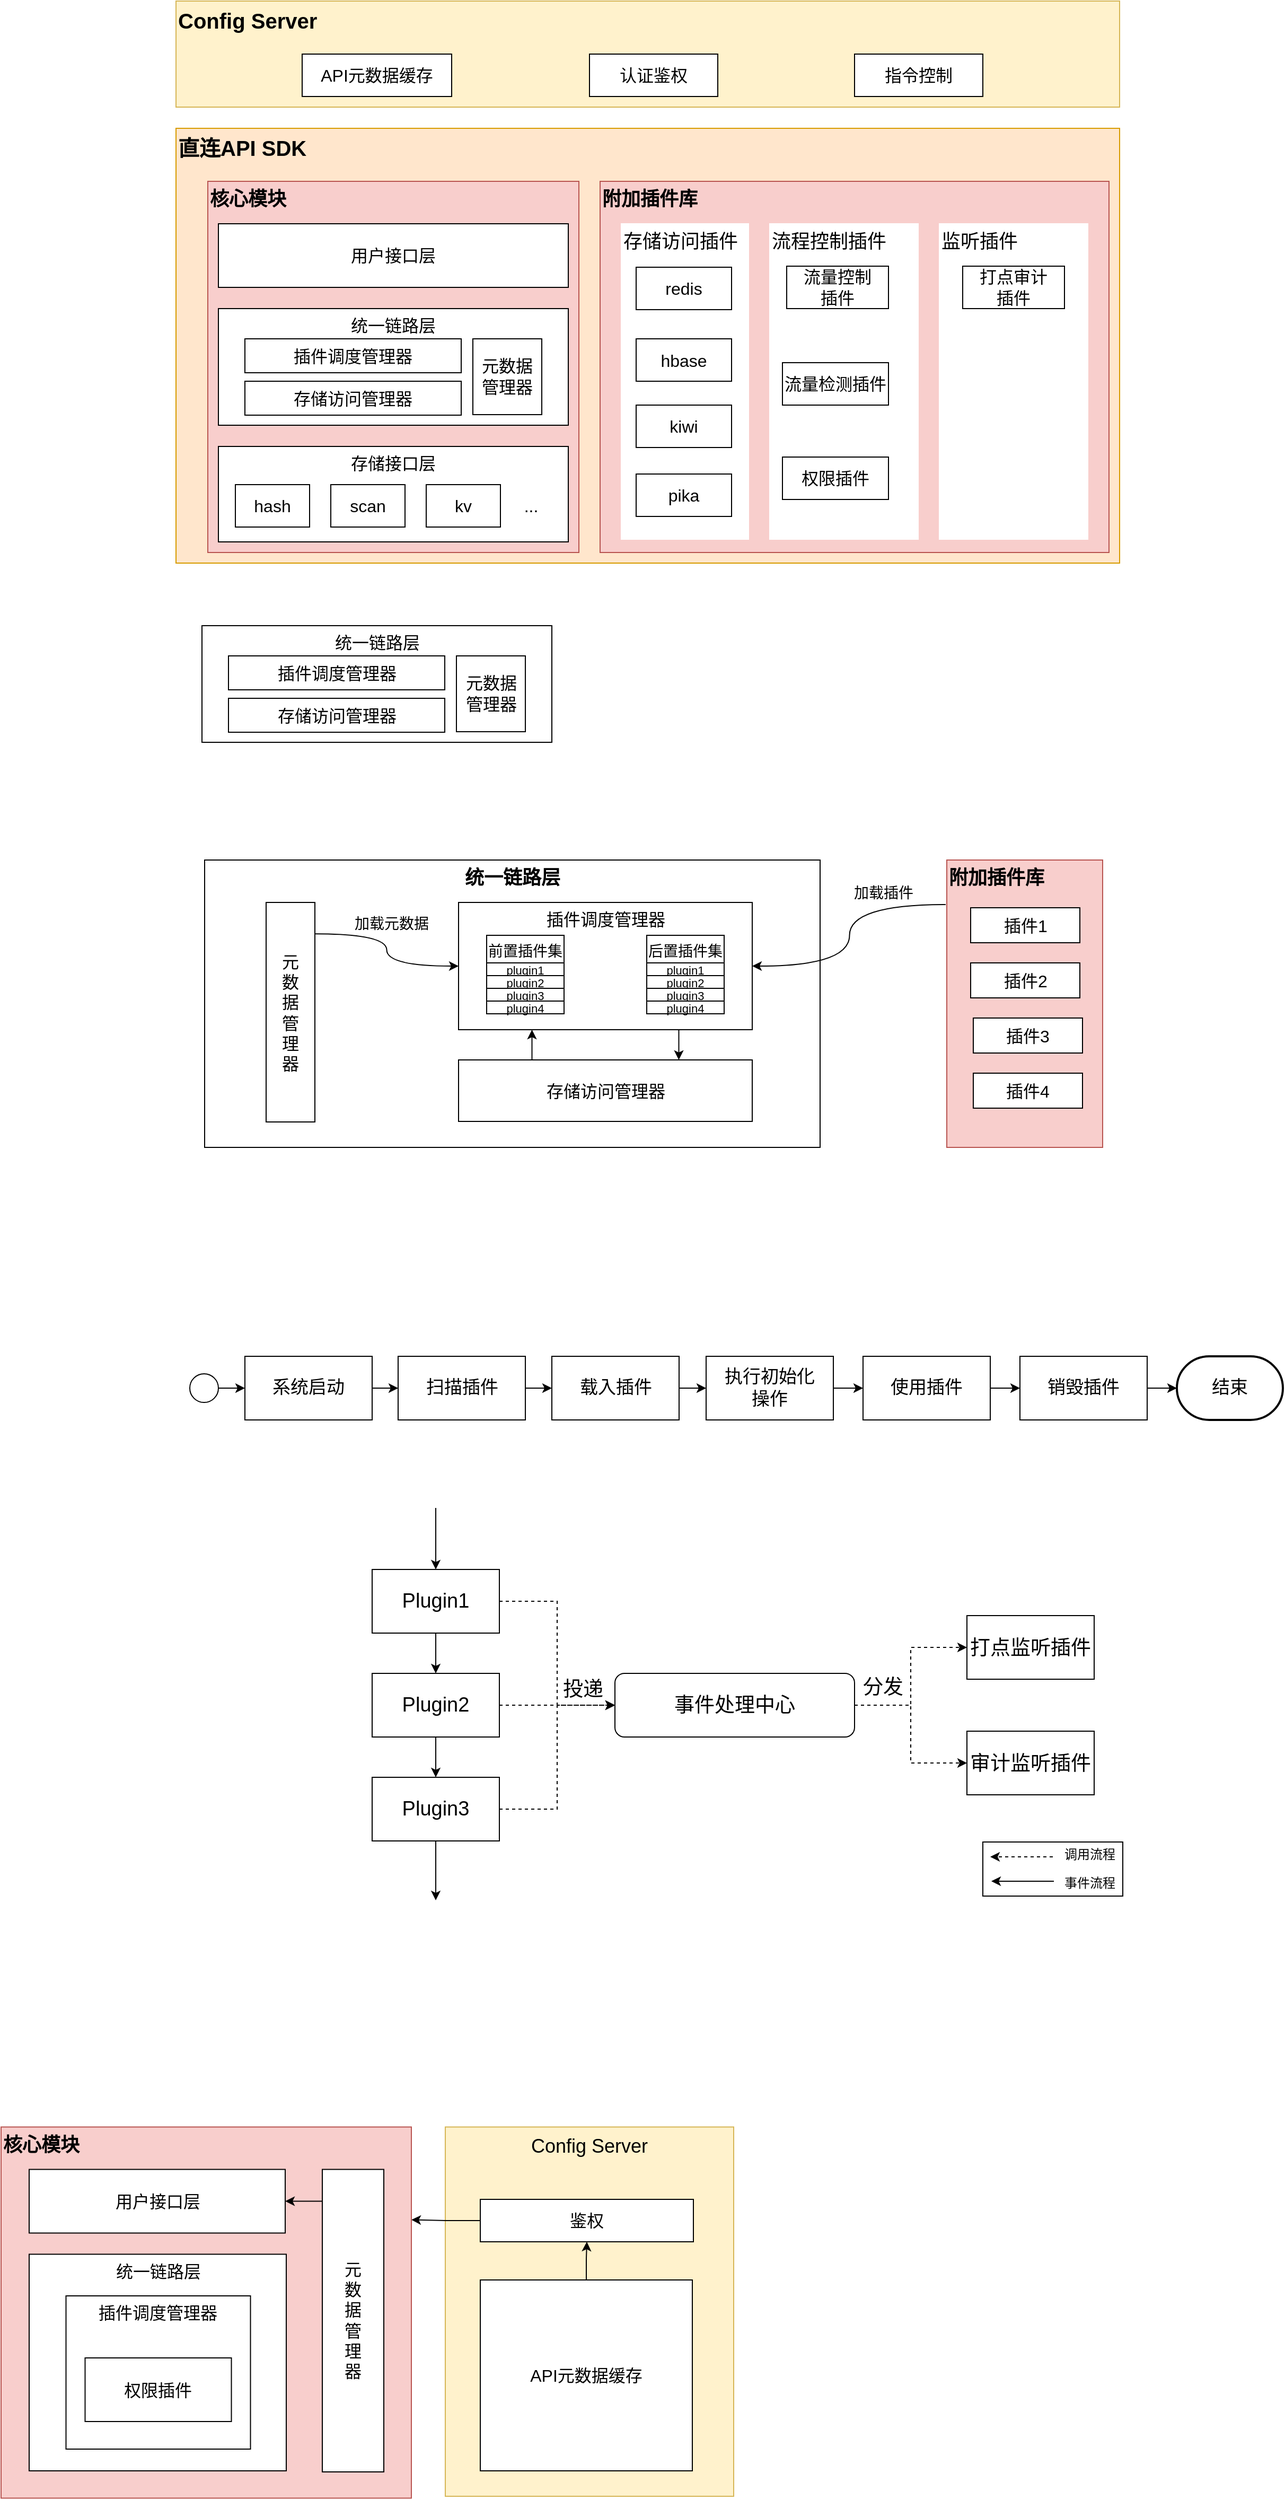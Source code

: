 <mxfile version="17.4.6" type="github">
  <diagram id="GQeWL2nTSIG87tDZNMUT" name="Page-1">
    <mxGraphModel dx="1698" dy="769" grid="0" gridSize="10" guides="1" tooltips="1" connect="1" arrows="1" fold="1" page="0" pageScale="1" pageWidth="827" pageHeight="1169" math="0" shadow="0">
      <root>
        <mxCell id="0" />
        <mxCell id="1" parent="0" />
        <mxCell id="g6kbwPgoMr0WFrOHUzp--1" value="&lt;font style=&quot;font-size: 20px&quot;&gt;&lt;b&gt;直连API SDK&lt;/b&gt;&lt;/font&gt;" style="rounded=0;whiteSpace=wrap;html=1;verticalAlign=top;align=left;fillColor=#ffe6cc;strokeColor=#d79b00;" parent="1" vertex="1">
          <mxGeometry x="3" y="249" width="890" height="410" as="geometry" />
        </mxCell>
        <mxCell id="KhDFo-M1c330gRiOqBZQ-3" value="附加插件库" style="rounded=0;whiteSpace=wrap;html=1;verticalAlign=top;align=left;fontSize=18;fontStyle=1;fillColor=#f8cecc;strokeColor=#b85450;" parent="1" vertex="1">
          <mxGeometry x="403" y="299" width="480" height="350" as="geometry" />
        </mxCell>
        <mxCell id="KhDFo-M1c330gRiOqBZQ-4" value="核心模块" style="rounded=0;whiteSpace=wrap;html=1;verticalAlign=top;align=left;fontSize=18;fontStyle=1;fillColor=#f8cecc;strokeColor=#b85450;" parent="1" vertex="1">
          <mxGeometry x="33" y="299" width="350" height="350" as="geometry" />
        </mxCell>
        <mxCell id="KhDFo-M1c330gRiOqBZQ-5" value="统一链路层" style="rounded=0;whiteSpace=wrap;html=1;verticalAlign=top;fontSize=16;" parent="1" vertex="1">
          <mxGeometry x="43" y="419" width="330" height="110" as="geometry" />
        </mxCell>
        <mxCell id="KhDFo-M1c330gRiOqBZQ-6" value="存储接口层" style="rounded=0;whiteSpace=wrap;html=1;fontSize=16;verticalAlign=top;" parent="1" vertex="1">
          <mxGeometry x="43" y="549" width="330" height="90" as="geometry" />
        </mxCell>
        <mxCell id="KhDFo-M1c330gRiOqBZQ-7" value="存储访问管理器" style="rounded=0;whiteSpace=wrap;html=1;fontSize=16;" parent="1" vertex="1">
          <mxGeometry x="68" y="487.5" width="204" height="32" as="geometry" />
        </mxCell>
        <mxCell id="KhDFo-M1c330gRiOqBZQ-11" value="用户接口层" style="rounded=0;whiteSpace=wrap;html=1;fontSize=16;" parent="1" vertex="1">
          <mxGeometry x="43" y="339" width="330" height="60" as="geometry" />
        </mxCell>
        <mxCell id="caog0tyJu0MzEItGIJM4-1" value="hash" style="rounded=0;whiteSpace=wrap;html=1;fontSize=16;" parent="1" vertex="1">
          <mxGeometry x="59" y="585" width="70" height="40" as="geometry" />
        </mxCell>
        <mxCell id="caog0tyJu0MzEItGIJM4-2" value="scan" style="rounded=0;whiteSpace=wrap;html=1;fontSize=16;" parent="1" vertex="1">
          <mxGeometry x="149" y="585" width="70" height="40" as="geometry" />
        </mxCell>
        <mxCell id="caog0tyJu0MzEItGIJM4-3" value="kv" style="rounded=0;whiteSpace=wrap;html=1;fontSize=16;" parent="1" vertex="1">
          <mxGeometry x="239" y="585" width="70" height="40" as="geometry" />
        </mxCell>
        <mxCell id="caog0tyJu0MzEItGIJM4-4" value="..." style="rounded=0;whiteSpace=wrap;html=1;fontSize=16;strokeColor=#FFFFFF;" parent="1" vertex="1">
          <mxGeometry x="313" y="585" width="50" height="40" as="geometry" />
        </mxCell>
        <mxCell id="caog0tyJu0MzEItGIJM4-6" value="流程控制插件" style="rounded=0;whiteSpace=wrap;html=1;fontSize=18;strokeColor=#FFFFFF;verticalAlign=top;align=left;" parent="1" vertex="1">
          <mxGeometry x="563" y="339" width="140" height="297.5" as="geometry" />
        </mxCell>
        <mxCell id="KhDFo-M1c330gRiOqBZQ-16" value="权限插件" style="rounded=0;whiteSpace=wrap;html=1;fontSize=16;" parent="1" vertex="1">
          <mxGeometry x="575" y="559" width="100" height="40" as="geometry" />
        </mxCell>
        <mxCell id="KhDFo-M1c330gRiOqBZQ-20" value="流量检测插件" style="rounded=0;whiteSpace=wrap;html=1;fontSize=16;" parent="1" vertex="1">
          <mxGeometry x="575" y="470" width="100" height="40" as="geometry" />
        </mxCell>
        <mxCell id="caog0tyJu0MzEItGIJM4-9" value="存储访问插件" style="rounded=0;whiteSpace=wrap;html=1;fontSize=18;strokeColor=#FFFFFF;verticalAlign=top;align=left;" parent="1" vertex="1">
          <mxGeometry x="423" y="339" width="120" height="297.5" as="geometry" />
        </mxCell>
        <mxCell id="KhDFo-M1c330gRiOqBZQ-12" value="redis" style="rounded=0;whiteSpace=wrap;html=1;fontSize=16;" parent="1" vertex="1">
          <mxGeometry x="437" y="380" width="90" height="40" as="geometry" />
        </mxCell>
        <mxCell id="KhDFo-M1c330gRiOqBZQ-13" value="hbase" style="rounded=0;whiteSpace=wrap;html=1;fontSize=16;" parent="1" vertex="1">
          <mxGeometry x="437" y="447.5" width="90" height="40" as="geometry" />
        </mxCell>
        <mxCell id="KhDFo-M1c330gRiOqBZQ-14" value="kiwi" style="rounded=0;whiteSpace=wrap;html=1;fontSize=16;" parent="1" vertex="1">
          <mxGeometry x="437" y="510" width="90" height="40" as="geometry" />
        </mxCell>
        <mxCell id="KhDFo-M1c330gRiOqBZQ-15" value="pika" style="rounded=0;whiteSpace=wrap;html=1;fontSize=16;" parent="1" vertex="1">
          <mxGeometry x="437" y="575" width="90" height="40" as="geometry" />
        </mxCell>
        <mxCell id="caog0tyJu0MzEItGIJM4-10" value="插件调度管理器" style="rounded=0;whiteSpace=wrap;html=1;fontSize=16;" parent="1" vertex="1">
          <mxGeometry x="68" y="447.5" width="204" height="32" as="geometry" />
        </mxCell>
        <mxCell id="CGGrDUPs-Wo5I1myl7fO-1" value="元数据&lt;br&gt;管理器" style="rounded=0;whiteSpace=wrap;html=1;fontSize=16;" parent="1" vertex="1">
          <mxGeometry x="283" y="447.5" width="65" height="71.5" as="geometry" />
        </mxCell>
        <mxCell id="CGGrDUPs-Wo5I1myl7fO-2" value="监听插件" style="rounded=0;whiteSpace=wrap;html=1;fontSize=18;strokeColor=#FFFFFF;verticalAlign=top;align=left;" parent="1" vertex="1">
          <mxGeometry x="723" y="339" width="140" height="297.5" as="geometry" />
        </mxCell>
        <mxCell id="KhDFo-M1c330gRiOqBZQ-17" value="流量控制&lt;br&gt;插件" style="rounded=0;whiteSpace=wrap;html=1;fontSize=16;" parent="1" vertex="1">
          <mxGeometry x="579" y="379" width="96" height="40" as="geometry" />
        </mxCell>
        <mxCell id="caog0tyJu0MzEItGIJM4-5" value="打点审计&lt;br&gt;插件" style="rounded=0;whiteSpace=wrap;html=1;fontSize=16;" parent="1" vertex="1">
          <mxGeometry x="745" y="379" width="96" height="40" as="geometry" />
        </mxCell>
        <mxCell id="g6kbwPgoMr0WFrOHUzp--2" value="&lt;b&gt;Config Server&lt;/b&gt;" style="rounded=0;whiteSpace=wrap;html=1;fontSize=20;verticalAlign=top;align=left;fillColor=#fff2cc;strokeColor=#d6b656;" parent="1" vertex="1">
          <mxGeometry x="3" y="129" width="890" height="100" as="geometry" />
        </mxCell>
        <mxCell id="g6kbwPgoMr0WFrOHUzp--3" value="API元数据缓存" style="rounded=0;whiteSpace=wrap;html=1;fontSize=16;" parent="1" vertex="1">
          <mxGeometry x="122" y="179" width="141" height="40" as="geometry" />
        </mxCell>
        <mxCell id="g6kbwPgoMr0WFrOHUzp--4" value="认证鉴权" style="rounded=0;whiteSpace=wrap;html=1;fontSize=16;" parent="1" vertex="1">
          <mxGeometry x="393" y="179" width="121" height="40" as="geometry" />
        </mxCell>
        <mxCell id="g6kbwPgoMr0WFrOHUzp--5" value="指令控制" style="rounded=0;whiteSpace=wrap;html=1;fontSize=16;" parent="1" vertex="1">
          <mxGeometry x="643" y="179" width="121" height="40" as="geometry" />
        </mxCell>
        <mxCell id="g4aInVaGI_5vyMNu5kUT-1" value="统一链路层" style="rounded=0;whiteSpace=wrap;html=1;verticalAlign=top;fontSize=16;" parent="1" vertex="1">
          <mxGeometry x="27.5" y="718" width="330" height="110" as="geometry" />
        </mxCell>
        <mxCell id="g4aInVaGI_5vyMNu5kUT-2" value="存储访问管理器" style="rounded=0;whiteSpace=wrap;html=1;fontSize=16;" parent="1" vertex="1">
          <mxGeometry x="52.5" y="786.5" width="204" height="32" as="geometry" />
        </mxCell>
        <mxCell id="g4aInVaGI_5vyMNu5kUT-3" value="插件调度管理器" style="rounded=0;whiteSpace=wrap;html=1;fontSize=16;" parent="1" vertex="1">
          <mxGeometry x="52.5" y="746.5" width="204" height="32" as="geometry" />
        </mxCell>
        <mxCell id="g4aInVaGI_5vyMNu5kUT-4" value="元数据&lt;br&gt;管理器" style="rounded=0;whiteSpace=wrap;html=1;fontSize=16;" parent="1" vertex="1">
          <mxGeometry x="267.5" y="746.5" width="65" height="71.5" as="geometry" />
        </mxCell>
        <mxCell id="g4aInVaGI_5vyMNu5kUT-5" value="&lt;font style=&quot;font-size: 18px&quot;&gt;&lt;b&gt;统一链路层&lt;/b&gt;&lt;/font&gt;" style="rounded=0;whiteSpace=wrap;html=1;verticalAlign=top;fontSize=16;" parent="1" vertex="1">
          <mxGeometry x="30" y="939" width="580.5" height="271" as="geometry" />
        </mxCell>
        <mxCell id="g4aInVaGI_5vyMNu5kUT-21" style="edgeStyle=orthogonalEdgeStyle;curved=1;rounded=0;orthogonalLoop=1;jettySize=auto;html=1;exitX=0.25;exitY=0;exitDx=0;exitDy=0;entryX=0.25;entryY=1;entryDx=0;entryDy=0;" parent="1" source="g4aInVaGI_5vyMNu5kUT-6" target="g4aInVaGI_5vyMNu5kUT-7" edge="1">
          <mxGeometry relative="1" as="geometry" />
        </mxCell>
        <mxCell id="g4aInVaGI_5vyMNu5kUT-6" value="存储访问管理器" style="rounded=0;whiteSpace=wrap;html=1;fontSize=16;" parent="1" vertex="1">
          <mxGeometry x="269.5" y="1127.5" width="277" height="58" as="geometry" />
        </mxCell>
        <mxCell id="g4aInVaGI_5vyMNu5kUT-20" style="edgeStyle=orthogonalEdgeStyle;curved=1;rounded=0;orthogonalLoop=1;jettySize=auto;html=1;exitX=0.75;exitY=1;exitDx=0;exitDy=0;entryX=0.75;entryY=0;entryDx=0;entryDy=0;" parent="1" source="g4aInVaGI_5vyMNu5kUT-7" target="g4aInVaGI_5vyMNu5kUT-6" edge="1">
          <mxGeometry relative="1" as="geometry" />
        </mxCell>
        <mxCell id="g4aInVaGI_5vyMNu5kUT-7" value="插件调度管理器" style="rounded=0;whiteSpace=wrap;html=1;fontSize=16;verticalAlign=top;" parent="1" vertex="1">
          <mxGeometry x="269.5" y="979" width="277" height="120" as="geometry" />
        </mxCell>
        <mxCell id="g4aInVaGI_5vyMNu5kUT-23" style="edgeStyle=orthogonalEdgeStyle;curved=1;rounded=0;orthogonalLoop=1;jettySize=auto;html=1;exitX=1;exitY=0.143;exitDx=0;exitDy=0;entryX=0;entryY=0.5;entryDx=0;entryDy=0;exitPerimeter=0;" parent="1" source="g4aInVaGI_5vyMNu5kUT-8" target="g4aInVaGI_5vyMNu5kUT-7" edge="1">
          <mxGeometry relative="1" as="geometry" />
        </mxCell>
        <mxCell id="g4aInVaGI_5vyMNu5kUT-25" value="加载元数据" style="edgeLabel;html=1;align=center;verticalAlign=middle;resizable=0;points=[];fontSize=14;" parent="g4aInVaGI_5vyMNu5kUT-23" vertex="1" connectable="0">
          <mxGeometry x="-0.211" y="5" relative="1" as="geometry">
            <mxPoint x="6" y="-5" as="offset" />
          </mxGeometry>
        </mxCell>
        <mxCell id="g4aInVaGI_5vyMNu5kUT-8" value="元&lt;br&gt;数&lt;br&gt;据&lt;br&gt;管&lt;br&gt;理&lt;br&gt;器" style="rounded=0;whiteSpace=wrap;html=1;fontSize=16;" parent="1" vertex="1">
          <mxGeometry x="88" y="979" width="46" height="207" as="geometry" />
        </mxCell>
        <mxCell id="g4aInVaGI_5vyMNu5kUT-19" style="edgeStyle=orthogonalEdgeStyle;rounded=0;orthogonalLoop=1;jettySize=auto;html=1;exitX=-0.007;exitY=0.155;exitDx=0;exitDy=0;entryX=1;entryY=0.5;entryDx=0;entryDy=0;curved=1;exitPerimeter=0;" parent="1" source="g4aInVaGI_5vyMNu5kUT-9" target="g4aInVaGI_5vyMNu5kUT-7" edge="1">
          <mxGeometry relative="1" as="geometry" />
        </mxCell>
        <mxCell id="g4aInVaGI_5vyMNu5kUT-24" value="加载插件" style="edgeLabel;html=1;align=center;verticalAlign=middle;resizable=0;points=[];fontSize=14;" parent="g4aInVaGI_5vyMNu5kUT-19" vertex="1" connectable="0">
          <mxGeometry x="-0.294" y="1" relative="1" as="geometry">
            <mxPoint x="26" y="-12" as="offset" />
          </mxGeometry>
        </mxCell>
        <mxCell id="g4aInVaGI_5vyMNu5kUT-9" value="附加插件库" style="rounded=0;whiteSpace=wrap;html=1;verticalAlign=top;align=left;fontSize=18;fontStyle=1;fillColor=#f8cecc;strokeColor=#b85450;" parent="1" vertex="1">
          <mxGeometry x="730" y="939" width="147" height="271" as="geometry" />
        </mxCell>
        <mxCell id="g4aInVaGI_5vyMNu5kUT-13" value="插件1" style="rounded=0;whiteSpace=wrap;html=1;fontSize=16;" parent="1" vertex="1">
          <mxGeometry x="752.5" y="984" width="103" height="33" as="geometry" />
        </mxCell>
        <mxCell id="g4aInVaGI_5vyMNu5kUT-14" value="插件2" style="rounded=0;whiteSpace=wrap;html=1;fontSize=16;" parent="1" vertex="1">
          <mxGeometry x="752.5" y="1036" width="103" height="33" as="geometry" />
        </mxCell>
        <mxCell id="g4aInVaGI_5vyMNu5kUT-15" value="插件3" style="rounded=0;whiteSpace=wrap;html=1;fontSize=16;" parent="1" vertex="1">
          <mxGeometry x="755" y="1088" width="103" height="33" as="geometry" />
        </mxCell>
        <mxCell id="g4aInVaGI_5vyMNu5kUT-16" value="插件4" style="rounded=0;whiteSpace=wrap;html=1;fontSize=16;" parent="1" vertex="1">
          <mxGeometry x="755" y="1140" width="103" height="33" as="geometry" />
        </mxCell>
        <mxCell id="g4aInVaGI_5vyMNu5kUT-27" value="前置插件集" style="rounded=0;whiteSpace=wrap;html=1;fontSize=14;verticalAlign=top;" parent="1" vertex="1">
          <mxGeometry x="296" y="1010" width="73" height="74" as="geometry" />
        </mxCell>
        <mxCell id="g4aInVaGI_5vyMNu5kUT-28" value="&lt;span style=&quot;font-size: 11px&quot;&gt;plugin1&lt;/span&gt;" style="rounded=0;whiteSpace=wrap;html=1;fontSize=14;" parent="1" vertex="1">
          <mxGeometry x="296" y="1036" width="73" height="12" as="geometry" />
        </mxCell>
        <mxCell id="g4aInVaGI_5vyMNu5kUT-29" value="&lt;span style=&quot;font-size: 11px&quot;&gt;plugin2&lt;/span&gt;" style="rounded=0;whiteSpace=wrap;html=1;fontSize=14;" parent="1" vertex="1">
          <mxGeometry x="296" y="1048" width="73" height="12" as="geometry" />
        </mxCell>
        <mxCell id="g4aInVaGI_5vyMNu5kUT-30" value="&lt;span style=&quot;font-size: 11px&quot;&gt;plugin3&lt;/span&gt;" style="rounded=0;whiteSpace=wrap;html=1;fontSize=14;" parent="1" vertex="1">
          <mxGeometry x="296" y="1060" width="73" height="12" as="geometry" />
        </mxCell>
        <mxCell id="g4aInVaGI_5vyMNu5kUT-31" value="&lt;span style=&quot;font-size: 11px&quot;&gt;plugin4&lt;/span&gt;" style="rounded=0;whiteSpace=wrap;html=1;fontSize=14;" parent="1" vertex="1">
          <mxGeometry x="296" y="1072" width="73" height="12" as="geometry" />
        </mxCell>
        <mxCell id="g4aInVaGI_5vyMNu5kUT-38" value="后置插件集" style="rounded=0;whiteSpace=wrap;html=1;fontSize=14;verticalAlign=top;" parent="1" vertex="1">
          <mxGeometry x="447" y="1010" width="73" height="74" as="geometry" />
        </mxCell>
        <mxCell id="g4aInVaGI_5vyMNu5kUT-39" value="&lt;font style=&quot;font-size: 11px&quot;&gt;plugin1&lt;/font&gt;" style="rounded=0;whiteSpace=wrap;html=1;fontSize=14;" parent="1" vertex="1">
          <mxGeometry x="447" y="1036" width="73" height="12" as="geometry" />
        </mxCell>
        <mxCell id="g4aInVaGI_5vyMNu5kUT-40" value="&lt;span style=&quot;font-size: 11px&quot;&gt;plugin2&lt;/span&gt;" style="rounded=0;whiteSpace=wrap;html=1;fontSize=14;" parent="1" vertex="1">
          <mxGeometry x="447" y="1048" width="73" height="12" as="geometry" />
        </mxCell>
        <mxCell id="g4aInVaGI_5vyMNu5kUT-41" value="&lt;span style=&quot;font-size: 11px&quot;&gt;plugin3&lt;/span&gt;" style="rounded=0;whiteSpace=wrap;html=1;fontSize=14;" parent="1" vertex="1">
          <mxGeometry x="447" y="1060" width="73" height="12" as="geometry" />
        </mxCell>
        <mxCell id="g4aInVaGI_5vyMNu5kUT-42" value="&lt;span style=&quot;font-size: 11px&quot;&gt;plugin4&lt;/span&gt;" style="rounded=0;whiteSpace=wrap;html=1;fontSize=14;" parent="1" vertex="1">
          <mxGeometry x="447" y="1072" width="73" height="12" as="geometry" />
        </mxCell>
        <mxCell id="ISDOjA2f_HoGxvvFknEz-4" style="edgeStyle=orthogonalEdgeStyle;rounded=0;orthogonalLoop=1;jettySize=auto;html=1;entryX=0;entryY=0.5;entryDx=0;entryDy=0;fontSize=17;" parent="1" source="ISDOjA2f_HoGxvvFknEz-2" target="ISDOjA2f_HoGxvvFknEz-3" edge="1">
          <mxGeometry relative="1" as="geometry" />
        </mxCell>
        <mxCell id="ISDOjA2f_HoGxvvFknEz-2" value="" style="ellipse;whiteSpace=wrap;html=1;aspect=fixed;fontSize=17;" parent="1" vertex="1">
          <mxGeometry x="16" y="1423.5" width="27" height="27" as="geometry" />
        </mxCell>
        <mxCell id="ISDOjA2f_HoGxvvFknEz-6" value="" style="edgeStyle=orthogonalEdgeStyle;rounded=0;orthogonalLoop=1;jettySize=auto;html=1;fontSize=17;" parent="1" source="ISDOjA2f_HoGxvvFknEz-3" target="ISDOjA2f_HoGxvvFknEz-5" edge="1">
          <mxGeometry relative="1" as="geometry" />
        </mxCell>
        <mxCell id="ISDOjA2f_HoGxvvFknEz-3" value="系统启动" style="rounded=0;whiteSpace=wrap;html=1;fontSize=17;" parent="1" vertex="1">
          <mxGeometry x="68" y="1407" width="120" height="60" as="geometry" />
        </mxCell>
        <mxCell id="ISDOjA2f_HoGxvvFknEz-8" value="" style="edgeStyle=orthogonalEdgeStyle;rounded=0;orthogonalLoop=1;jettySize=auto;html=1;fontSize=17;" parent="1" source="ISDOjA2f_HoGxvvFknEz-5" target="ISDOjA2f_HoGxvvFknEz-7" edge="1">
          <mxGeometry relative="1" as="geometry" />
        </mxCell>
        <mxCell id="ISDOjA2f_HoGxvvFknEz-5" value="扫描插件" style="rounded=0;whiteSpace=wrap;html=1;fontSize=17;" parent="1" vertex="1">
          <mxGeometry x="212.5" y="1407" width="120" height="60" as="geometry" />
        </mxCell>
        <mxCell id="ISDOjA2f_HoGxvvFknEz-10" value="" style="edgeStyle=orthogonalEdgeStyle;rounded=0;orthogonalLoop=1;jettySize=auto;html=1;fontSize=17;" parent="1" source="ISDOjA2f_HoGxvvFknEz-7" target="ISDOjA2f_HoGxvvFknEz-9" edge="1">
          <mxGeometry relative="1" as="geometry" />
        </mxCell>
        <mxCell id="ISDOjA2f_HoGxvvFknEz-7" value="载入插件" style="rounded=0;whiteSpace=wrap;html=1;fontSize=17;" parent="1" vertex="1">
          <mxGeometry x="357.5" y="1407" width="120" height="60" as="geometry" />
        </mxCell>
        <mxCell id="ISDOjA2f_HoGxvvFknEz-12" value="" style="edgeStyle=orthogonalEdgeStyle;rounded=0;orthogonalLoop=1;jettySize=auto;html=1;fontSize=17;" parent="1" source="ISDOjA2f_HoGxvvFknEz-9" target="ISDOjA2f_HoGxvvFknEz-11" edge="1">
          <mxGeometry relative="1" as="geometry" />
        </mxCell>
        <mxCell id="ISDOjA2f_HoGxvvFknEz-9" value="执行初始化&lt;br&gt;操作" style="rounded=0;whiteSpace=wrap;html=1;fontSize=17;" parent="1" vertex="1">
          <mxGeometry x="503" y="1407" width="120" height="60" as="geometry" />
        </mxCell>
        <mxCell id="ISDOjA2f_HoGxvvFknEz-14" value="" style="edgeStyle=orthogonalEdgeStyle;rounded=0;orthogonalLoop=1;jettySize=auto;html=1;fontSize=17;" parent="1" source="ISDOjA2f_HoGxvvFknEz-11" target="ISDOjA2f_HoGxvvFknEz-13" edge="1">
          <mxGeometry relative="1" as="geometry" />
        </mxCell>
        <mxCell id="ISDOjA2f_HoGxvvFknEz-11" value="使用插件" style="rounded=0;whiteSpace=wrap;html=1;fontSize=17;" parent="1" vertex="1">
          <mxGeometry x="651" y="1407" width="120" height="60" as="geometry" />
        </mxCell>
        <mxCell id="ISDOjA2f_HoGxvvFknEz-22" style="edgeStyle=orthogonalEdgeStyle;rounded=0;orthogonalLoop=1;jettySize=auto;html=1;entryX=0;entryY=0.5;entryDx=0;entryDy=0;entryPerimeter=0;fontSize=17;" parent="1" source="ISDOjA2f_HoGxvvFknEz-13" target="ISDOjA2f_HoGxvvFknEz-21" edge="1">
          <mxGeometry relative="1" as="geometry" />
        </mxCell>
        <mxCell id="ISDOjA2f_HoGxvvFknEz-13" value="销毁插件" style="rounded=0;whiteSpace=wrap;html=1;fontSize=17;" parent="1" vertex="1">
          <mxGeometry x="799" y="1407" width="120" height="60" as="geometry" />
        </mxCell>
        <mxCell id="ISDOjA2f_HoGxvvFknEz-21" value="结束" style="strokeWidth=2;html=1;shape=mxgraph.flowchart.terminator;whiteSpace=wrap;fontSize=17;" parent="1" vertex="1">
          <mxGeometry x="947" y="1407" width="100" height="60" as="geometry" />
        </mxCell>
        <mxCell id="Bo2Gev7iozKviXLK7qLn-4" value="打点监听插件" style="rounded=0;whiteSpace=wrap;html=1;fontSize=19;" vertex="1" parent="1">
          <mxGeometry x="749" y="1651.5" width="120" height="60" as="geometry" />
        </mxCell>
        <mxCell id="Bo2Gev7iozKviXLK7qLn-5" value="审计监听插件" style="rounded=0;whiteSpace=wrap;html=1;fontSize=19;" vertex="1" parent="1">
          <mxGeometry x="749" y="1760.5" width="120" height="60" as="geometry" />
        </mxCell>
        <mxCell id="Bo2Gev7iozKviXLK7qLn-9" style="edgeStyle=orthogonalEdgeStyle;rounded=0;orthogonalLoop=1;jettySize=auto;html=1;entryX=0.5;entryY=0;entryDx=0;entryDy=0;fontSize=19;" edge="1" parent="1" source="Bo2Gev7iozKviXLK7qLn-6" target="Bo2Gev7iozKviXLK7qLn-7">
          <mxGeometry relative="1" as="geometry" />
        </mxCell>
        <mxCell id="Bo2Gev7iozKviXLK7qLn-12" style="edgeStyle=orthogonalEdgeStyle;rounded=0;orthogonalLoop=1;jettySize=auto;html=1;endArrow=none;endFill=0;startArrow=classic;startFill=1;fontSize=19;" edge="1" parent="1" source="Bo2Gev7iozKviXLK7qLn-6">
          <mxGeometry relative="1" as="geometry">
            <mxPoint x="248" y="1550" as="targetPoint" />
          </mxGeometry>
        </mxCell>
        <mxCell id="Bo2Gev7iozKviXLK7qLn-16" style="edgeStyle=orthogonalEdgeStyle;rounded=0;orthogonalLoop=1;jettySize=auto;html=1;entryX=0;entryY=0.5;entryDx=0;entryDy=0;startArrow=none;startFill=0;endArrow=classic;endFill=1;fontSize=19;dashed=1;" edge="1" parent="1" source="Bo2Gev7iozKviXLK7qLn-6" target="Bo2Gev7iozKviXLK7qLn-15">
          <mxGeometry relative="1" as="geometry" />
        </mxCell>
        <mxCell id="Bo2Gev7iozKviXLK7qLn-6" value="Plugin1" style="rounded=0;whiteSpace=wrap;html=1;fontSize=19;" vertex="1" parent="1">
          <mxGeometry x="188" y="1608" width="120" height="60" as="geometry" />
        </mxCell>
        <mxCell id="Bo2Gev7iozKviXLK7qLn-10" style="edgeStyle=orthogonalEdgeStyle;rounded=0;orthogonalLoop=1;jettySize=auto;html=1;entryX=0.5;entryY=0;entryDx=0;entryDy=0;fontSize=19;" edge="1" parent="1" source="Bo2Gev7iozKviXLK7qLn-7" target="Bo2Gev7iozKviXLK7qLn-8">
          <mxGeometry relative="1" as="geometry" />
        </mxCell>
        <mxCell id="Bo2Gev7iozKviXLK7qLn-17" style="edgeStyle=orthogonalEdgeStyle;rounded=0;orthogonalLoop=1;jettySize=auto;html=1;entryX=0;entryY=0.5;entryDx=0;entryDy=0;startArrow=none;startFill=0;endArrow=classic;endFill=1;fontSize=19;dashed=1;" edge="1" parent="1" source="Bo2Gev7iozKviXLK7qLn-7" target="Bo2Gev7iozKviXLK7qLn-15">
          <mxGeometry relative="1" as="geometry" />
        </mxCell>
        <mxCell id="Bo2Gev7iozKviXLK7qLn-7" value="Plugin2" style="rounded=0;whiteSpace=wrap;html=1;fontSize=19;" vertex="1" parent="1">
          <mxGeometry x="188" y="1706" width="120" height="60" as="geometry" />
        </mxCell>
        <mxCell id="Bo2Gev7iozKviXLK7qLn-11" style="edgeStyle=orthogonalEdgeStyle;rounded=0;orthogonalLoop=1;jettySize=auto;html=1;fontSize=19;" edge="1" parent="1" source="Bo2Gev7iozKviXLK7qLn-8">
          <mxGeometry relative="1" as="geometry">
            <mxPoint x="248" y="1920" as="targetPoint" />
          </mxGeometry>
        </mxCell>
        <mxCell id="Bo2Gev7iozKviXLK7qLn-18" style="edgeStyle=orthogonalEdgeStyle;rounded=0;orthogonalLoop=1;jettySize=auto;html=1;entryX=0;entryY=0.5;entryDx=0;entryDy=0;startArrow=none;startFill=0;endArrow=classic;endFill=1;fontSize=19;dashed=1;" edge="1" parent="1" source="Bo2Gev7iozKviXLK7qLn-8" target="Bo2Gev7iozKviXLK7qLn-15">
          <mxGeometry relative="1" as="geometry" />
        </mxCell>
        <mxCell id="Bo2Gev7iozKviXLK7qLn-8" value="Plugin3" style="rounded=0;whiteSpace=wrap;html=1;fontSize=19;" vertex="1" parent="1">
          <mxGeometry x="188" y="1804" width="120" height="60" as="geometry" />
        </mxCell>
        <mxCell id="Bo2Gev7iozKviXLK7qLn-19" style="edgeStyle=orthogonalEdgeStyle;rounded=0;orthogonalLoop=1;jettySize=auto;html=1;entryX=0;entryY=0.5;entryDx=0;entryDy=0;startArrow=none;startFill=0;endArrow=classic;endFill=1;fontSize=19;dashed=1;" edge="1" parent="1" source="Bo2Gev7iozKviXLK7qLn-15" target="Bo2Gev7iozKviXLK7qLn-4">
          <mxGeometry relative="1" as="geometry" />
        </mxCell>
        <mxCell id="Bo2Gev7iozKviXLK7qLn-20" style="edgeStyle=orthogonalEdgeStyle;rounded=0;orthogonalLoop=1;jettySize=auto;html=1;entryX=0;entryY=0.5;entryDx=0;entryDy=0;startArrow=none;startFill=0;endArrow=classic;endFill=1;fontSize=19;dashed=1;" edge="1" parent="1" source="Bo2Gev7iozKviXLK7qLn-15" target="Bo2Gev7iozKviXLK7qLn-5">
          <mxGeometry relative="1" as="geometry" />
        </mxCell>
        <mxCell id="Bo2Gev7iozKviXLK7qLn-15" value="事件处理中心" style="rounded=1;whiteSpace=wrap;html=1;fontSize=19;" vertex="1" parent="1">
          <mxGeometry x="417" y="1706" width="226" height="60" as="geometry" />
        </mxCell>
        <mxCell id="Bo2Gev7iozKviXLK7qLn-21" value="分发" style="text;html=1;strokeColor=none;fillColor=none;align=center;verticalAlign=middle;whiteSpace=wrap;rounded=0;fontSize=19;" vertex="1" parent="1">
          <mxGeometry x="640" y="1704" width="60" height="30" as="geometry" />
        </mxCell>
        <mxCell id="Bo2Gev7iozKviXLK7qLn-22" value="投递" style="text;html=1;strokeColor=none;fillColor=none;align=center;verticalAlign=middle;whiteSpace=wrap;rounded=0;fontSize=19;" vertex="1" parent="1">
          <mxGeometry x="357" y="1706" width="60" height="30" as="geometry" />
        </mxCell>
        <mxCell id="Bo2Gev7iozKviXLK7qLn-23" value="" style="rounded=0;whiteSpace=wrap;html=1;" vertex="1" parent="1">
          <mxGeometry x="764" y="1865" width="132" height="51" as="geometry" />
        </mxCell>
        <mxCell id="Bo2Gev7iozKviXLK7qLn-24" value="" style="endArrow=classic;html=1;rounded=0;dashed=1;strokeColor=#000000;" edge="1" parent="1">
          <mxGeometry width="50" height="50" relative="1" as="geometry">
            <mxPoint x="830" y="1879" as="sourcePoint" />
            <mxPoint x="771" y="1879" as="targetPoint" />
          </mxGeometry>
        </mxCell>
        <mxCell id="Bo2Gev7iozKviXLK7qLn-25" value="" style="endArrow=classic;html=1;rounded=0;strokeColor=#000000;" edge="1" parent="1">
          <mxGeometry width="50" height="50" relative="1" as="geometry">
            <mxPoint x="831" y="1902" as="sourcePoint" />
            <mxPoint x="772" y="1902" as="targetPoint" />
          </mxGeometry>
        </mxCell>
        <mxCell id="Bo2Gev7iozKviXLK7qLn-26" value="调用流程" style="text;html=1;strokeColor=none;fillColor=none;align=center;verticalAlign=middle;whiteSpace=wrap;rounded=0;" vertex="1" parent="1">
          <mxGeometry x="835" y="1862" width="60" height="30" as="geometry" />
        </mxCell>
        <mxCell id="Bo2Gev7iozKviXLK7qLn-27" value="事件流程" style="text;html=1;strokeColor=none;fillColor=none;align=center;verticalAlign=middle;whiteSpace=wrap;rounded=0;" vertex="1" parent="1">
          <mxGeometry x="835" y="1889" width="60" height="30" as="geometry" />
        </mxCell>
        <mxCell id="Bo2Gev7iozKviXLK7qLn-30" value="&lt;font style=&quot;font-size: 18px&quot;&gt;Config Server&lt;/font&gt;" style="rounded=0;whiteSpace=wrap;html=1;fontSize=19;verticalAlign=top;fillColor=#fff2cc;strokeColor=#d6b656;" vertex="1" parent="1">
          <mxGeometry x="257" y="2133.75" width="272" height="348.25" as="geometry" />
        </mxCell>
        <mxCell id="Bo2Gev7iozKviXLK7qLn-40" style="edgeStyle=orthogonalEdgeStyle;rounded=0;orthogonalLoop=1;jettySize=auto;html=1;entryX=1;entryY=0.25;entryDx=0;entryDy=0;fontSize=18;startArrow=none;startFill=0;endArrow=classic;endFill=1;" edge="1" parent="1" source="Bo2Gev7iozKviXLK7qLn-31" target="Bo2Gev7iozKviXLK7qLn-44">
          <mxGeometry relative="1" as="geometry">
            <mxPoint x="619.5" y="2307" as="targetPoint" />
          </mxGeometry>
        </mxCell>
        <mxCell id="Bo2Gev7iozKviXLK7qLn-31" value="&lt;font style=&quot;font-size: 16px&quot;&gt;鉴权&lt;/font&gt;" style="rounded=0;whiteSpace=wrap;html=1;fontSize=19;" vertex="1" parent="1">
          <mxGeometry x="290" y="2202" width="201" height="40" as="geometry" />
        </mxCell>
        <mxCell id="Bo2Gev7iozKviXLK7qLn-38" style="edgeStyle=orthogonalEdgeStyle;rounded=0;orthogonalLoop=1;jettySize=auto;html=1;fontSize=18;startArrow=none;startFill=0;endArrow=classic;endFill=1;" edge="1" parent="1" source="Bo2Gev7iozKviXLK7qLn-37" target="Bo2Gev7iozKviXLK7qLn-31">
          <mxGeometry relative="1" as="geometry" />
        </mxCell>
        <mxCell id="Bo2Gev7iozKviXLK7qLn-37" value="&lt;span style=&quot;font-size: 16px&quot;&gt;API元数据缓存&lt;/span&gt;" style="rounded=0;whiteSpace=wrap;html=1;fontSize=19;" vertex="1" parent="1">
          <mxGeometry x="290" y="2278" width="200" height="180" as="geometry" />
        </mxCell>
        <mxCell id="Bo2Gev7iozKviXLK7qLn-44" value="核心模块" style="rounded=0;whiteSpace=wrap;html=1;verticalAlign=top;align=left;fontSize=18;fontStyle=1;fillColor=#f8cecc;strokeColor=#b85450;" vertex="1" parent="1">
          <mxGeometry x="-162" y="2133.75" width="387" height="350" as="geometry" />
        </mxCell>
        <mxCell id="Bo2Gev7iozKviXLK7qLn-45" value="统一链路层" style="rounded=0;whiteSpace=wrap;html=1;verticalAlign=top;fontSize=16;" vertex="1" parent="1">
          <mxGeometry x="-135.5" y="2253.75" width="242.5" height="204.25" as="geometry" />
        </mxCell>
        <mxCell id="Bo2Gev7iozKviXLK7qLn-47" value="用户接口层" style="rounded=0;whiteSpace=wrap;html=1;fontSize=16;" vertex="1" parent="1">
          <mxGeometry x="-135.5" y="2173.75" width="241.5" height="60" as="geometry" />
        </mxCell>
        <mxCell id="Bo2Gev7iozKviXLK7qLn-53" style="edgeStyle=orthogonalEdgeStyle;rounded=0;orthogonalLoop=1;jettySize=auto;html=1;entryX=1;entryY=0.5;entryDx=0;entryDy=0;fontSize=16;startArrow=none;startFill=0;endArrow=classic;endFill=1;" edge="1" parent="1" source="Bo2Gev7iozKviXLK7qLn-50" target="Bo2Gev7iozKviXLK7qLn-47">
          <mxGeometry relative="1" as="geometry">
            <Array as="points">
              <mxPoint x="142" y="2204" />
              <mxPoint x="142" y="2204" />
            </Array>
          </mxGeometry>
        </mxCell>
        <mxCell id="Bo2Gev7iozKviXLK7qLn-50" value="&lt;font style=&quot;font-size: 16px;&quot;&gt;元&lt;br style=&quot;font-size: 16px;&quot;&gt;数&lt;br style=&quot;font-size: 16px;&quot;&gt;据&lt;br style=&quot;font-size: 16px;&quot;&gt;管&lt;br style=&quot;font-size: 16px;&quot;&gt;理&lt;br style=&quot;font-size: 16px;&quot;&gt;器&lt;/font&gt;" style="rounded=0;whiteSpace=wrap;html=1;fontSize=16;" vertex="1" parent="1">
          <mxGeometry x="141" y="2173.75" width="58" height="285.25" as="geometry" />
        </mxCell>
        <mxCell id="Bo2Gev7iozKviXLK7qLn-51" value="&lt;font style=&quot;font-size: 16px;&quot;&gt;插件调度管理器&lt;/font&gt;" style="rounded=0;whiteSpace=wrap;html=1;fontSize=16;verticalAlign=top;" vertex="1" parent="1">
          <mxGeometry x="-100.75" y="2293" width="174" height="144.5" as="geometry" />
        </mxCell>
        <mxCell id="Bo2Gev7iozKviXLK7qLn-52" value="&lt;font style=&quot;font-size: 16px;&quot;&gt;权限插件&lt;/font&gt;" style="rounded=0;whiteSpace=wrap;html=1;fontSize=16;" vertex="1" parent="1">
          <mxGeometry x="-82.75" y="2351.5" width="138" height="60" as="geometry" />
        </mxCell>
      </root>
    </mxGraphModel>
  </diagram>
</mxfile>

